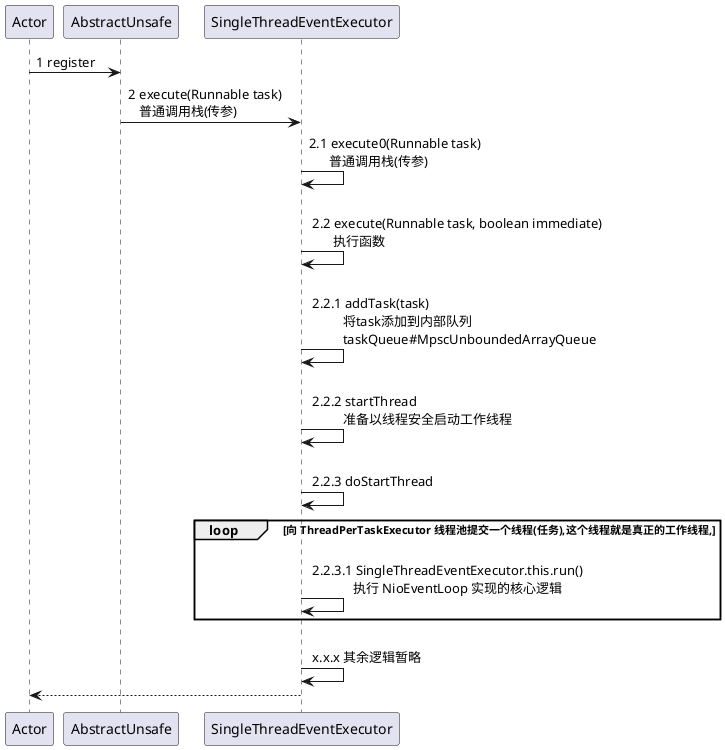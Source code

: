 @startuml participant

Actor -> AbstractUnsafe: 1 register

AbstractUnsafe -> SingleThreadEventExecutor: 2 execute(Runnable task) \n   普通调用栈(传参)
SingleThreadEventExecutor -> SingleThreadEventExecutor: 2.1 execute0(Runnable task) \n      普通调用栈(传参)
SingleThreadEventExecutor -> SingleThreadEventExecutor: \n 2.2 execute(Runnable task, boolean immediate) \n       执行函数
SingleThreadEventExecutor -> SingleThreadEventExecutor: \n 2.2.1 addTask(task) \n          将task添加到内部队列 \n          taskQueue#MpscUnboundedArrayQueue
SingleThreadEventExecutor -> SingleThreadEventExecutor: \n 2.2.2 startThread \n          准备以线程安全启动工作线程

SingleThreadEventExecutor -> SingleThreadEventExecutor: \n 2.2.3 doStartThread

' ----- 分割线 -----
loop 向 ThreadPerTaskExecutor 线程池提交一个线程(任务),这个线程就是真正的工作线程,
SingleThreadEventExecutor -> SingleThreadEventExecutor: \n 2.2.3.1 SingleThreadEventExecutor.this.run() \n             执行 NioEventLoop 实现的核心逻辑
end
' ----- 分割线 -----

SingleThreadEventExecutor -> SingleThreadEventExecutor: \n x.x.x 其余逻辑暂略

Actor <-- SingleThreadEventExecutor
@enduml